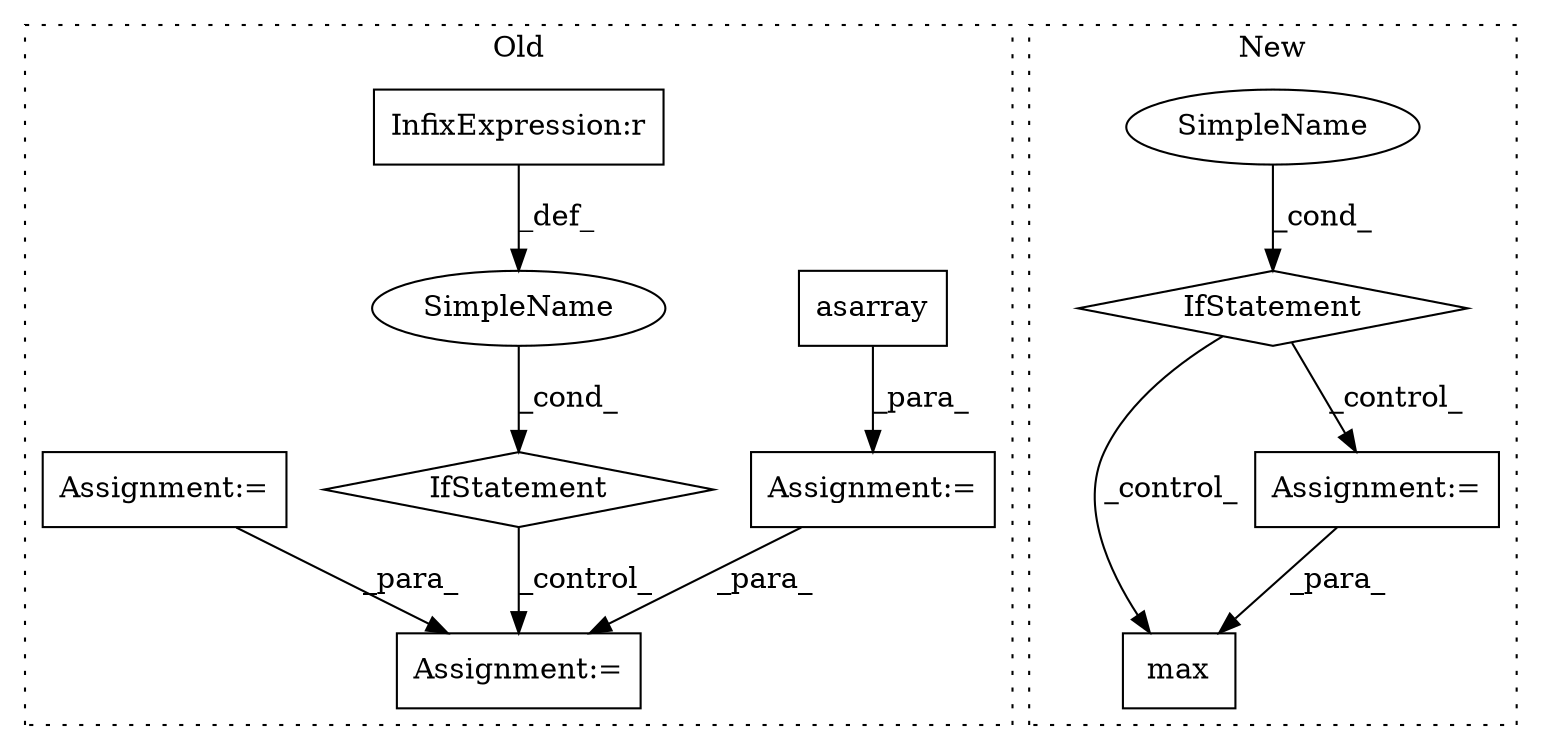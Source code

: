 digraph G {
subgraph cluster0 {
1 [label="asarray" a="32" s="1512,1547" l="8,1" shape="box"];
3 [label="Assignment:=" a="7" s="1802" l="2" shape="box"];
4 [label="Assignment:=" a="7" s="1499" l="1" shape="box"];
5 [label="IfStatement" a="25" s="1726,1749" l="4,2" shape="diamond"];
7 [label="SimpleName" a="42" s="" l="" shape="ellipse"];
9 [label="InfixExpression:r" a="27" s="1741" l="4" shape="box"];
10 [label="Assignment:=" a="7" s="1558" l="1" shape="box"];
label = "Old";
style="dotted";
}
subgraph cluster1 {
2 [label="max" a="32" s="1765,1797" l="4,1" shape="box"];
6 [label="IfStatement" a="25" s="1465,1481" l="4,2" shape="diamond"];
8 [label="SimpleName" a="42" s="" l="" shape="ellipse"];
11 [label="Assignment:=" a="7" s="1728" l="2" shape="box"];
label = "New";
style="dotted";
}
1 -> 4 [label="_para_"];
4 -> 3 [label="_para_"];
5 -> 3 [label="_control_"];
6 -> 11 [label="_control_"];
6 -> 2 [label="_control_"];
7 -> 5 [label="_cond_"];
8 -> 6 [label="_cond_"];
9 -> 7 [label="_def_"];
10 -> 3 [label="_para_"];
11 -> 2 [label="_para_"];
}